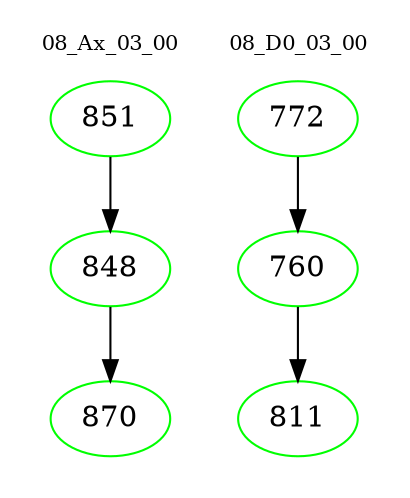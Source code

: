 digraph{
subgraph cluster_0 {
color = white
label = "08_Ax_03_00";
fontsize=10;
T0_851 [label="851", color="green"]
T0_851 -> T0_848 [color="black"]
T0_848 [label="848", color="green"]
T0_848 -> T0_870 [color="black"]
T0_870 [label="870", color="green"]
}
subgraph cluster_1 {
color = white
label = "08_D0_03_00";
fontsize=10;
T1_772 [label="772", color="green"]
T1_772 -> T1_760 [color="black"]
T1_760 [label="760", color="green"]
T1_760 -> T1_811 [color="black"]
T1_811 [label="811", color="green"]
}
}
